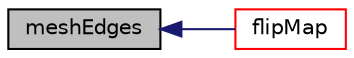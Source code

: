 digraph "meshEdges"
{
  bgcolor="transparent";
  edge [fontname="Helvetica",fontsize="10",labelfontname="Helvetica",labelfontsize="10"];
  node [fontname="Helvetica",fontsize="10",shape=record];
  rankdir="LR";
  Node2171 [label="meshEdges",height=0.2,width=0.4,color="black", fillcolor="grey75", style="filled", fontcolor="black"];
  Node2171 -> Node2172 [dir="back",color="midnightblue",fontsize="10",style="solid",fontname="Helvetica"];
  Node2172 [label="flipMap",height=0.2,width=0.4,color="red",URL="$a28665.html#a03ecd61e4e943657de29efcacd488b19",tooltip="Return face flip map. "];
}
